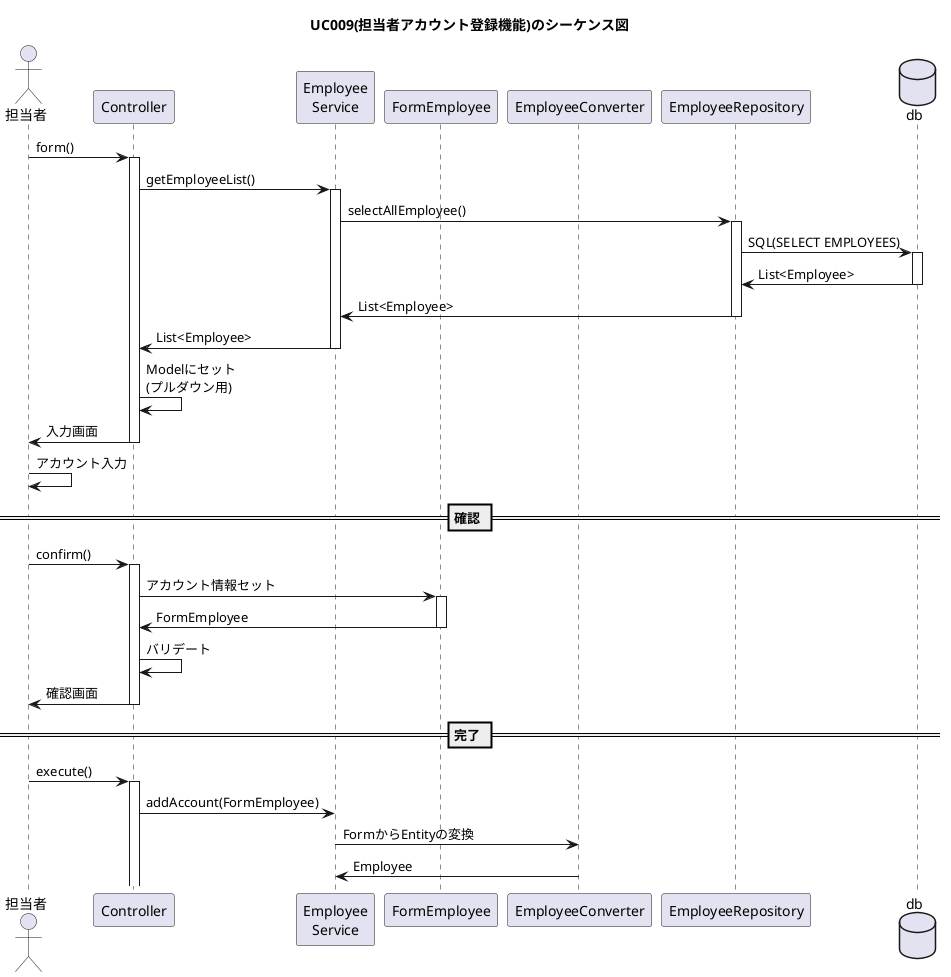 @startuml

title UC009(担当者アカウント登録機能)のシーケンス図
actor "担当者" as user
participant "Controller" as controller
participant "Employee\nService" as service
participant "FormEmployee" as form
participant "EmployeeConverter" as helper
participant "EmployeeRepository" as repository
database "db" as db
user -> controller++:form()
controller -> service++:getEmployeeList()
service -> repository++:selectAllEmployee()
repository -> db++:SQL(SELECT EMPLOYEES)
db -> repository--:List<Employee>
repository -> service--:List<Employee>
service -> controller--:List<Employee>
controller -> controller:Modelにセット\n(プルダウン用)
controller -> user--:入力画面
user -> user:アカウント入力 
 == 確認 ==
user -> controller++:confirm()
controller -> form++:アカウント情報セット
form -> controller--:FormEmployee
controller -> controller:バリデート
controller -> user--:確認画面
 == 完了 ==
user -> controller++:execute()
controller -> service:addAccount(FormEmployee)
service -> helper:FormからEntityの変換
helper -> service:Employee

@enduml